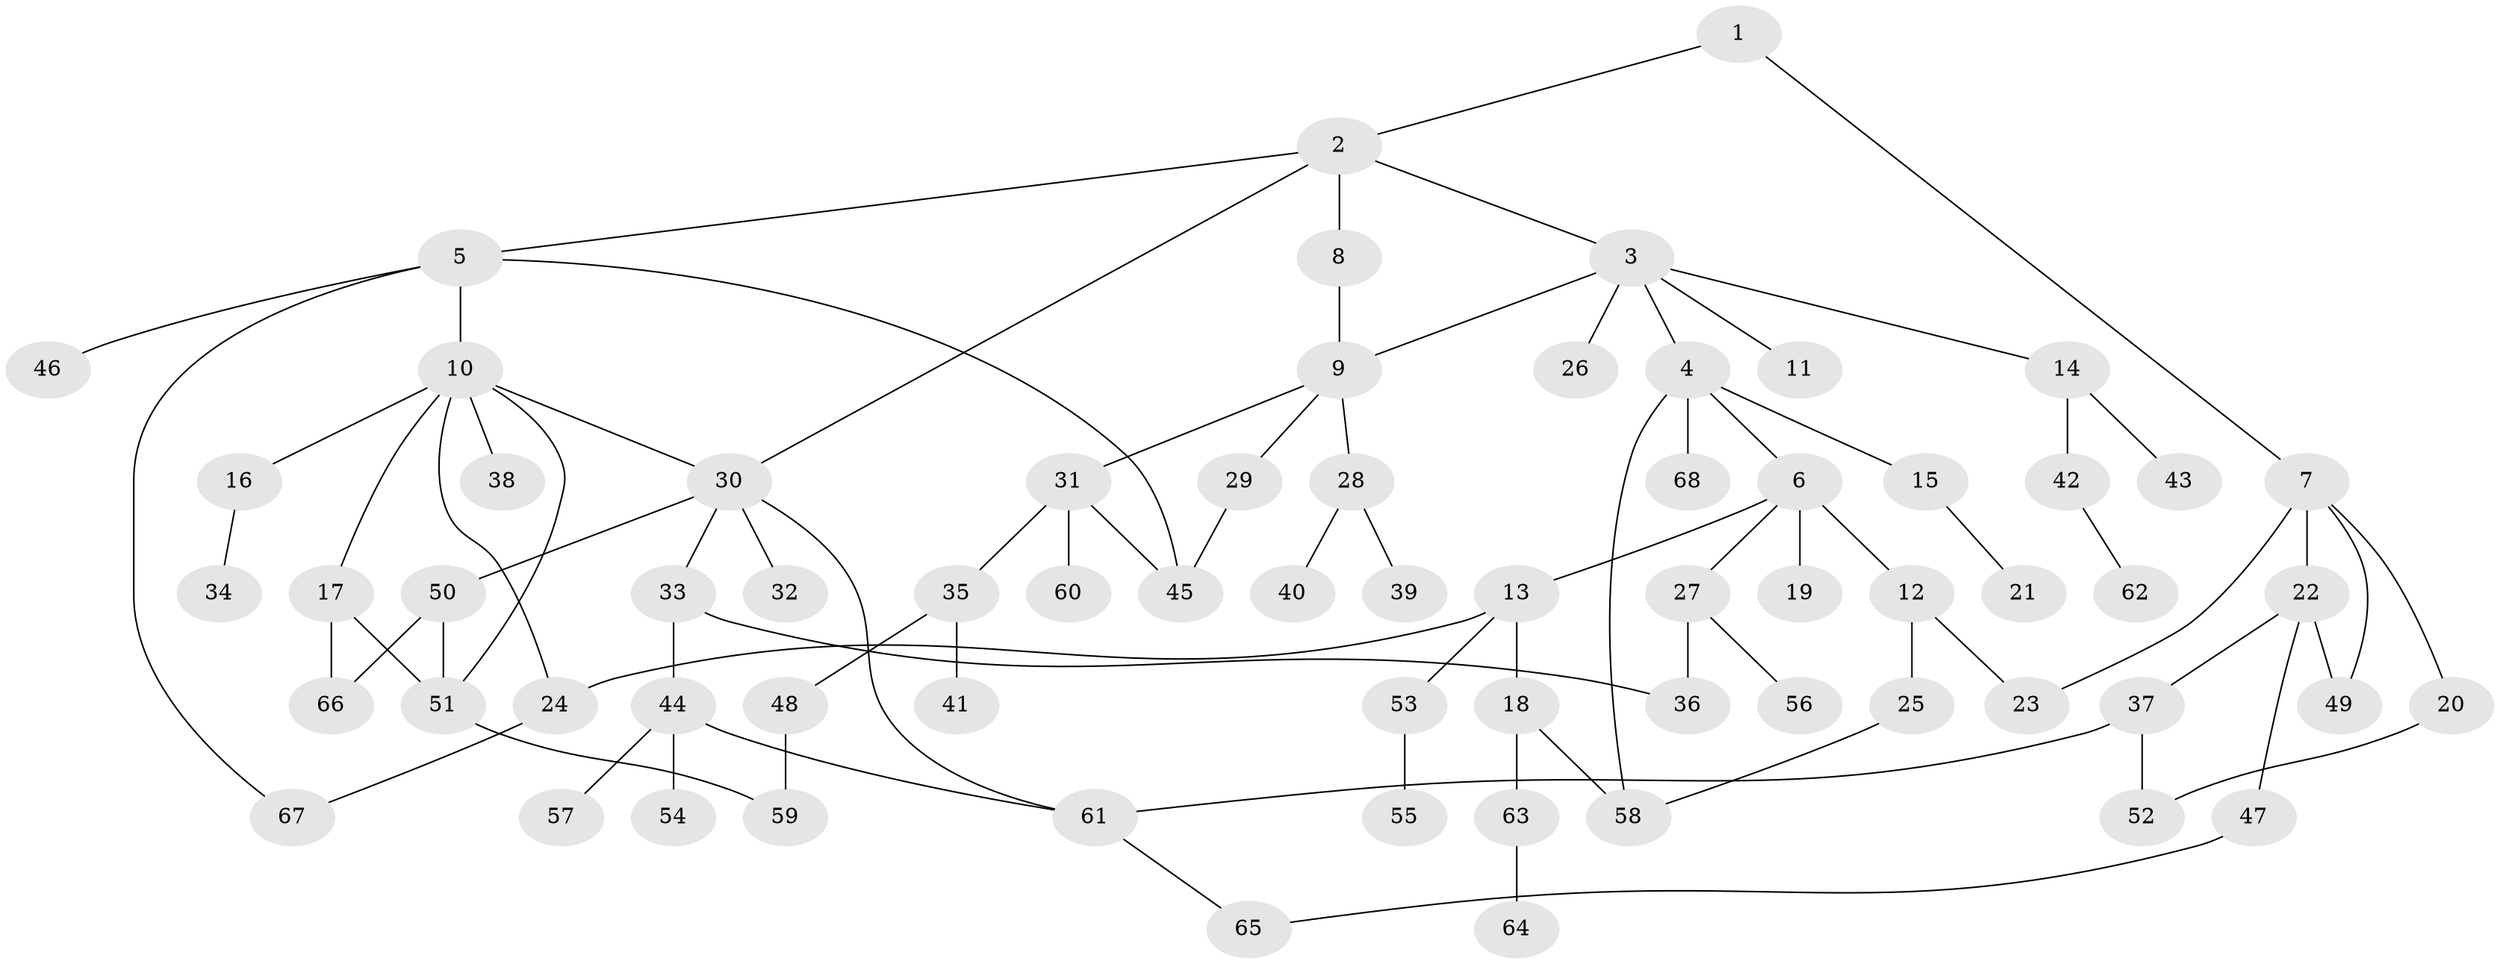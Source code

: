 // Generated by graph-tools (version 1.1) at 2025/00/03/09/25 03:00:56]
// undirected, 68 vertices, 86 edges
graph export_dot {
graph [start="1"]
  node [color=gray90,style=filled];
  1;
  2;
  3;
  4;
  5;
  6;
  7;
  8;
  9;
  10;
  11;
  12;
  13;
  14;
  15;
  16;
  17;
  18;
  19;
  20;
  21;
  22;
  23;
  24;
  25;
  26;
  27;
  28;
  29;
  30;
  31;
  32;
  33;
  34;
  35;
  36;
  37;
  38;
  39;
  40;
  41;
  42;
  43;
  44;
  45;
  46;
  47;
  48;
  49;
  50;
  51;
  52;
  53;
  54;
  55;
  56;
  57;
  58;
  59;
  60;
  61;
  62;
  63;
  64;
  65;
  66;
  67;
  68;
  1 -- 2;
  1 -- 7;
  2 -- 3;
  2 -- 5;
  2 -- 8;
  2 -- 30;
  3 -- 4;
  3 -- 11;
  3 -- 14;
  3 -- 26;
  3 -- 9;
  4 -- 6;
  4 -- 15;
  4 -- 58;
  4 -- 68;
  5 -- 10;
  5 -- 46;
  5 -- 67;
  5 -- 45;
  6 -- 12;
  6 -- 13;
  6 -- 19;
  6 -- 27;
  7 -- 20;
  7 -- 22;
  7 -- 23;
  7 -- 49;
  8 -- 9;
  9 -- 28;
  9 -- 29;
  9 -- 31;
  10 -- 16;
  10 -- 17;
  10 -- 30;
  10 -- 38;
  10 -- 51;
  10 -- 24;
  12 -- 25;
  12 -- 23;
  13 -- 18;
  13 -- 24;
  13 -- 53;
  14 -- 42;
  14 -- 43;
  15 -- 21;
  16 -- 34;
  17 -- 51;
  17 -- 66;
  18 -- 63;
  18 -- 58;
  20 -- 52;
  22 -- 37;
  22 -- 47;
  22 -- 49;
  24 -- 67;
  25 -- 58;
  27 -- 56;
  27 -- 36;
  28 -- 39;
  28 -- 40;
  29 -- 45;
  30 -- 32;
  30 -- 33;
  30 -- 50;
  30 -- 61;
  31 -- 35;
  31 -- 45;
  31 -- 60;
  33 -- 36;
  33 -- 44;
  35 -- 41;
  35 -- 48;
  37 -- 52;
  37 -- 61;
  42 -- 62;
  44 -- 54;
  44 -- 57;
  44 -- 61;
  47 -- 65;
  48 -- 59;
  50 -- 66;
  50 -- 51;
  51 -- 59;
  53 -- 55;
  61 -- 65;
  63 -- 64;
}
